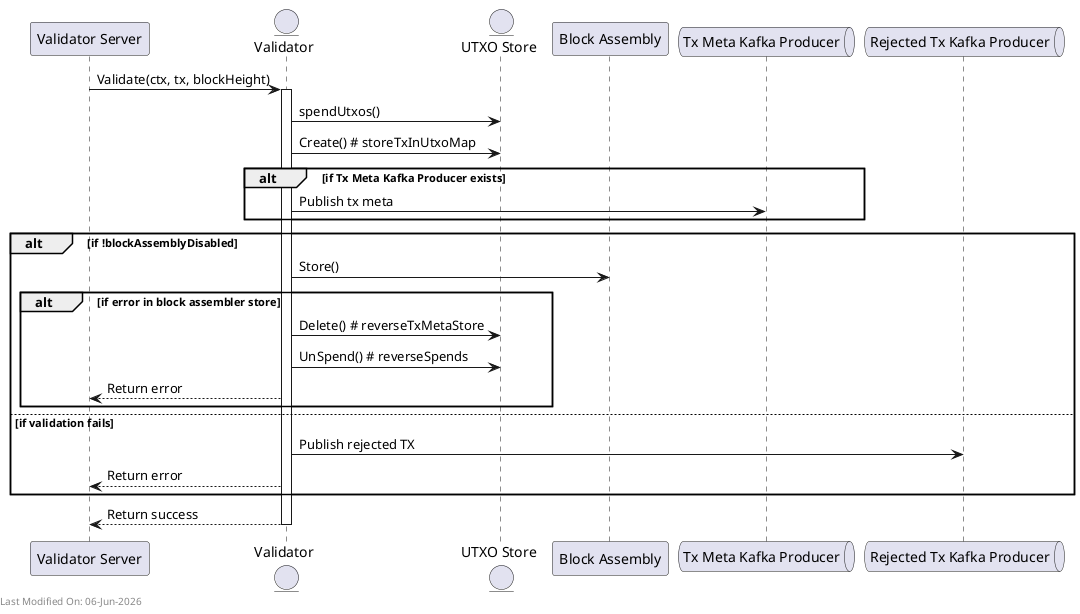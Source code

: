 @startuml
participant "Validator Server" as Server
entity Validator
entity "UTXO Store" as UTXOStore
participant "Block Assembly" as BlockAssembly
queue "Tx Meta Kafka Producer" as TxMetaKafka
queue "Rejected Tx Kafka Producer" as RejectedKafka

Server -> Validator: Validate(ctx, tx, blockHeight)
activate Validator

Validator -> UTXOStore: spendUtxos()
Validator -> UTXOStore: Create() # storeTxInUtxoMap

alt if Tx Meta Kafka Producer exists
    Validator -> TxMetaKafka: Publish tx meta
end

alt if !blockAssemblyDisabled
    Validator -> BlockAssembly: Store()
    alt if error in block assembler store
        Validator -> UTXOStore: Delete() # reverseTxMetaStore
        Validator -> UTXOStore: UnSpend() # reverseSpends
        Validator --> Server: Return error
    end
else if validation fails
    Validator -> RejectedKafka: Publish rejected TX
    Validator --> Server: Return error
end

Validator --> Server: Return success
deactivate Validator

left footer Last Modified On: %date("dd-MMM-yyyy")

@enduml
